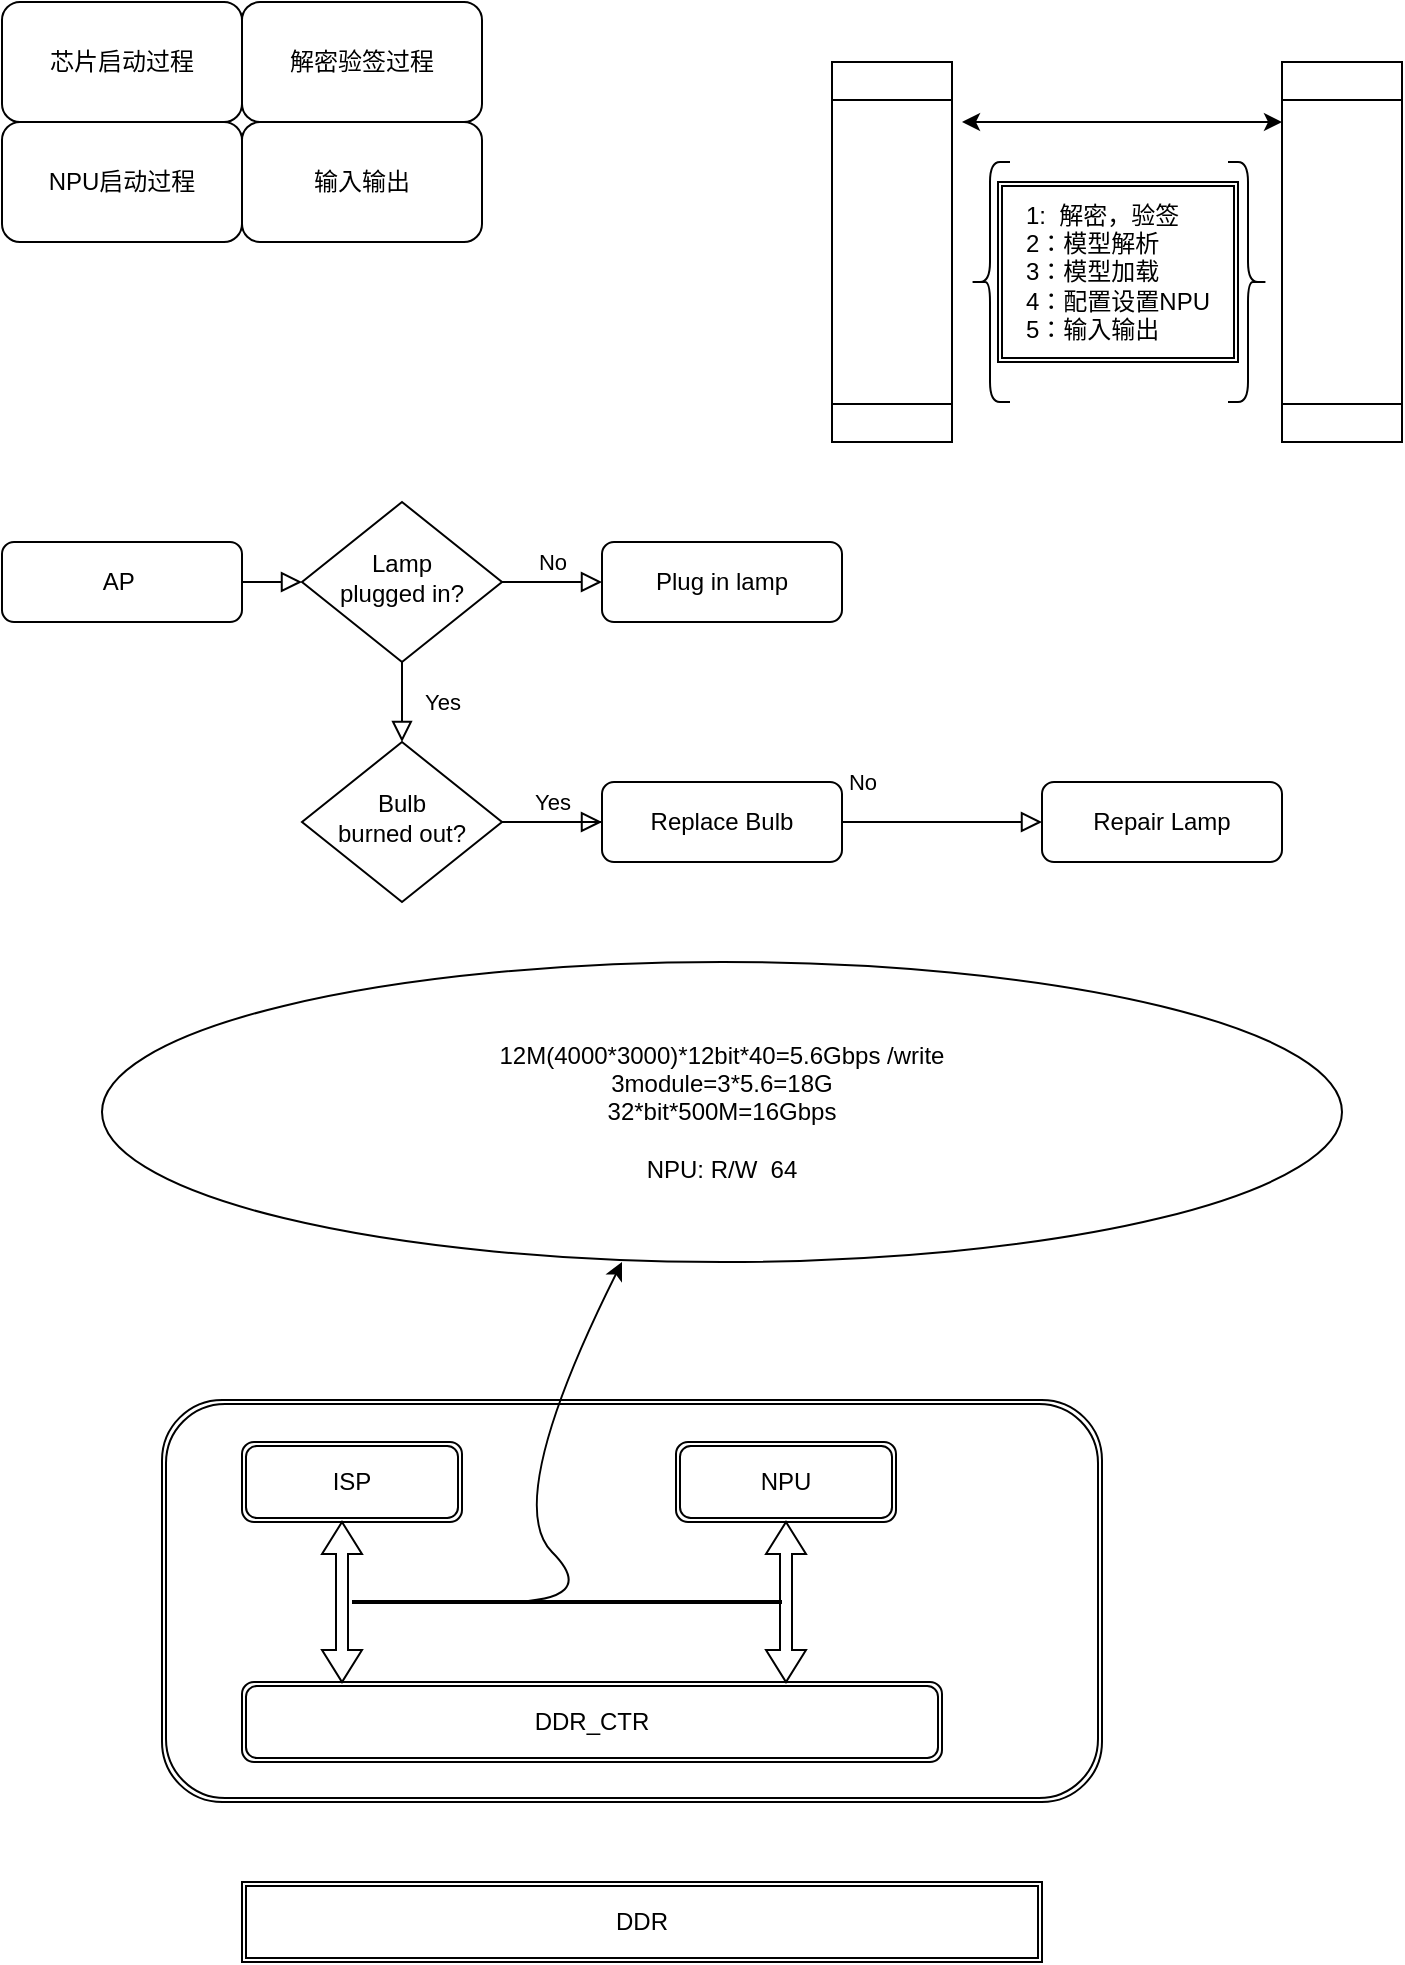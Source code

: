 <mxfile version="14.8.4" type="github">
  <diagram id="C5RBs43oDa-KdzZeNtuy" name="Page-1">
    <mxGraphModel dx="1221" dy="644" grid="1" gridSize="10" guides="1" tooltips="1" connect="1" arrows="1" fold="1" page="1" pageScale="1" pageWidth="827" pageHeight="1169" math="0" shadow="0">
      <root>
        <mxCell id="WIyWlLk6GJQsqaUBKTNV-0" />
        <mxCell id="WIyWlLk6GJQsqaUBKTNV-1" parent="WIyWlLk6GJQsqaUBKTNV-0" />
        <mxCell id="WIyWlLk6GJQsqaUBKTNV-2" value="" style="rounded=0;html=1;jettySize=auto;orthogonalLoop=1;fontSize=11;endArrow=block;endFill=0;endSize=8;strokeWidth=1;shadow=0;labelBackgroundColor=none;edgeStyle=orthogonalEdgeStyle;" parent="WIyWlLk6GJQsqaUBKTNV-1" source="WIyWlLk6GJQsqaUBKTNV-3" target="WIyWlLk6GJQsqaUBKTNV-6" edge="1">
          <mxGeometry relative="1" as="geometry" />
        </mxCell>
        <mxCell id="WIyWlLk6GJQsqaUBKTNV-3" value="AP&amp;nbsp;" style="rounded=1;whiteSpace=wrap;html=1;fontSize=12;glass=0;strokeWidth=1;shadow=0;" parent="WIyWlLk6GJQsqaUBKTNV-1" vertex="1">
          <mxGeometry x="40" y="290" width="120" height="40" as="geometry" />
        </mxCell>
        <mxCell id="WIyWlLk6GJQsqaUBKTNV-4" value="Yes" style="rounded=0;html=1;jettySize=auto;orthogonalLoop=1;fontSize=11;endArrow=block;endFill=0;endSize=8;strokeWidth=1;shadow=0;labelBackgroundColor=none;edgeStyle=orthogonalEdgeStyle;" parent="WIyWlLk6GJQsqaUBKTNV-1" source="WIyWlLk6GJQsqaUBKTNV-6" target="WIyWlLk6GJQsqaUBKTNV-10" edge="1">
          <mxGeometry y="20" relative="1" as="geometry">
            <mxPoint as="offset" />
          </mxGeometry>
        </mxCell>
        <mxCell id="WIyWlLk6GJQsqaUBKTNV-5" value="No" style="edgeStyle=orthogonalEdgeStyle;rounded=0;html=1;jettySize=auto;orthogonalLoop=1;fontSize=11;endArrow=block;endFill=0;endSize=8;strokeWidth=1;shadow=0;labelBackgroundColor=none;" parent="WIyWlLk6GJQsqaUBKTNV-1" source="WIyWlLk6GJQsqaUBKTNV-6" target="WIyWlLk6GJQsqaUBKTNV-7" edge="1">
          <mxGeometry y="10" relative="1" as="geometry">
            <mxPoint as="offset" />
          </mxGeometry>
        </mxCell>
        <mxCell id="WIyWlLk6GJQsqaUBKTNV-6" value="Lamp&lt;br&gt;plugged in?" style="rhombus;whiteSpace=wrap;html=1;shadow=0;fontFamily=Helvetica;fontSize=12;align=center;strokeWidth=1;spacing=6;spacingTop=-4;" parent="WIyWlLk6GJQsqaUBKTNV-1" vertex="1">
          <mxGeometry x="190" y="270" width="100" height="80" as="geometry" />
        </mxCell>
        <mxCell id="WIyWlLk6GJQsqaUBKTNV-7" value="Plug in lamp" style="rounded=1;whiteSpace=wrap;html=1;fontSize=12;glass=0;strokeWidth=1;shadow=0;" parent="WIyWlLk6GJQsqaUBKTNV-1" vertex="1">
          <mxGeometry x="340" y="290" width="120" height="40" as="geometry" />
        </mxCell>
        <mxCell id="WIyWlLk6GJQsqaUBKTNV-8" value="No" style="rounded=0;html=1;jettySize=auto;orthogonalLoop=1;fontSize=11;endArrow=block;endFill=0;endSize=8;strokeWidth=1;shadow=0;labelBackgroundColor=none;edgeStyle=orthogonalEdgeStyle;" parent="WIyWlLk6GJQsqaUBKTNV-1" source="WIyWlLk6GJQsqaUBKTNV-10" target="WIyWlLk6GJQsqaUBKTNV-11" edge="1">
          <mxGeometry x="0.333" y="20" relative="1" as="geometry">
            <mxPoint as="offset" />
          </mxGeometry>
        </mxCell>
        <mxCell id="WIyWlLk6GJQsqaUBKTNV-9" value="Yes" style="edgeStyle=orthogonalEdgeStyle;rounded=0;html=1;jettySize=auto;orthogonalLoop=1;fontSize=11;endArrow=block;endFill=0;endSize=8;strokeWidth=1;shadow=0;labelBackgroundColor=none;" parent="WIyWlLk6GJQsqaUBKTNV-1" source="WIyWlLk6GJQsqaUBKTNV-10" target="WIyWlLk6GJQsqaUBKTNV-12" edge="1">
          <mxGeometry y="10" relative="1" as="geometry">
            <mxPoint as="offset" />
          </mxGeometry>
        </mxCell>
        <mxCell id="WIyWlLk6GJQsqaUBKTNV-10" value="Bulb&lt;br&gt;burned out?" style="rhombus;whiteSpace=wrap;html=1;shadow=0;fontFamily=Helvetica;fontSize=12;align=center;strokeWidth=1;spacing=6;spacingTop=-4;" parent="WIyWlLk6GJQsqaUBKTNV-1" vertex="1">
          <mxGeometry x="190" y="390" width="100" height="80" as="geometry" />
        </mxCell>
        <mxCell id="WIyWlLk6GJQsqaUBKTNV-11" value="Repair Lamp" style="rounded=1;whiteSpace=wrap;html=1;fontSize=12;glass=0;strokeWidth=1;shadow=0;" parent="WIyWlLk6GJQsqaUBKTNV-1" vertex="1">
          <mxGeometry x="560" y="410" width="120" height="40" as="geometry" />
        </mxCell>
        <mxCell id="WIyWlLk6GJQsqaUBKTNV-12" value="Replace Bulb" style="rounded=1;whiteSpace=wrap;html=1;fontSize=12;glass=0;strokeWidth=1;shadow=0;" parent="WIyWlLk6GJQsqaUBKTNV-1" vertex="1">
          <mxGeometry x="340" y="410" width="120" height="40" as="geometry" />
        </mxCell>
        <mxCell id="GWDULUozMpWC_BCIRvtk-0" value="" style="shape=ext;double=1;rounded=1;whiteSpace=wrap;html=1;" parent="WIyWlLk6GJQsqaUBKTNV-1" vertex="1">
          <mxGeometry x="120" y="719" width="470" height="201" as="geometry" />
        </mxCell>
        <mxCell id="GWDULUozMpWC_BCIRvtk-3" value="ISP" style="shape=ext;double=1;rounded=1;whiteSpace=wrap;html=1;flipV=0;" parent="WIyWlLk6GJQsqaUBKTNV-1" vertex="1">
          <mxGeometry x="160" y="740" width="110" height="40" as="geometry" />
        </mxCell>
        <mxCell id="GWDULUozMpWC_BCIRvtk-4" value="NPU" style="shape=ext;double=1;rounded=1;whiteSpace=wrap;html=1;flipV=0;" parent="WIyWlLk6GJQsqaUBKTNV-1" vertex="1">
          <mxGeometry x="377" y="740" width="110" height="40" as="geometry" />
        </mxCell>
        <mxCell id="GWDULUozMpWC_BCIRvtk-5" value="DDR_CTR" style="shape=ext;double=1;rounded=1;whiteSpace=wrap;html=1;" parent="WIyWlLk6GJQsqaUBKTNV-1" vertex="1">
          <mxGeometry x="160" y="860" width="350" height="40" as="geometry" />
        </mxCell>
        <mxCell id="GWDULUozMpWC_BCIRvtk-6" value="" style="shape=doubleArrow;direction=south;whiteSpace=wrap;html=1;" parent="WIyWlLk6GJQsqaUBKTNV-1" vertex="1">
          <mxGeometry x="200" y="780" width="20" height="80" as="geometry" />
        </mxCell>
        <mxCell id="GWDULUozMpWC_BCIRvtk-7" value="" style="shape=doubleArrow;direction=south;whiteSpace=wrap;html=1;" parent="WIyWlLk6GJQsqaUBKTNV-1" vertex="1">
          <mxGeometry x="422" y="780" width="20" height="80" as="geometry" />
        </mxCell>
        <mxCell id="GWDULUozMpWC_BCIRvtk-8" value="DDR" style="shape=ext;double=1;rounded=0;whiteSpace=wrap;html=1;" parent="WIyWlLk6GJQsqaUBKTNV-1" vertex="1">
          <mxGeometry x="160" y="960" width="400" height="40" as="geometry" />
        </mxCell>
        <mxCell id="GWDULUozMpWC_BCIRvtk-10" value="" style="line;strokeWidth=2;direction=south;html=1;rotation=-90;" parent="WIyWlLk6GJQsqaUBKTNV-1" vertex="1">
          <mxGeometry x="317.5" y="712.5" width="10" height="215" as="geometry" />
        </mxCell>
        <mxCell id="GWDULUozMpWC_BCIRvtk-12" value="" style="curved=1;endArrow=classic;html=1;" parent="WIyWlLk6GJQsqaUBKTNV-1" edge="1">
          <mxGeometry width="50" height="50" relative="1" as="geometry">
            <mxPoint x="290" y="820" as="sourcePoint" />
            <mxPoint x="350" y="650" as="targetPoint" />
            <Array as="points">
              <mxPoint x="340" y="820" />
              <mxPoint x="290" y="770" />
            </Array>
          </mxGeometry>
        </mxCell>
        <mxCell id="GWDULUozMpWC_BCIRvtk-13" value="12M(4000*3000)*12bit*40=5.6Gbps /write&lt;br&gt;3module=3*5.6=18G&lt;br&gt;32*bit*500M=16Gbps&lt;br&gt;&lt;br&gt;NPU: R/W&amp;nbsp; 64" style="ellipse;whiteSpace=wrap;html=1;" parent="WIyWlLk6GJQsqaUBKTNV-1" vertex="1">
          <mxGeometry x="90" y="500" width="620" height="150" as="geometry" />
        </mxCell>
        <mxCell id="GWDULUozMpWC_BCIRvtk-15" value="" style="shape=process;whiteSpace=wrap;html=1;backgroundOutline=1;rotation=90;" parent="WIyWlLk6GJQsqaUBKTNV-1" vertex="1">
          <mxGeometry x="615" y="115" width="190" height="60" as="geometry" />
        </mxCell>
        <mxCell id="GWDULUozMpWC_BCIRvtk-16" value="" style="endArrow=classic;startArrow=classic;html=1;" parent="WIyWlLk6GJQsqaUBKTNV-1" edge="1">
          <mxGeometry width="50" height="50" relative="1" as="geometry">
            <mxPoint x="520" y="80" as="sourcePoint" />
            <mxPoint x="680" y="80" as="targetPoint" />
            <Array as="points">
              <mxPoint x="610" y="80" />
            </Array>
          </mxGeometry>
        </mxCell>
        <mxCell id="GWDULUozMpWC_BCIRvtk-17" value="" style="shape=curlyBracket;whiteSpace=wrap;html=1;rounded=1;" parent="WIyWlLk6GJQsqaUBKTNV-1" vertex="1">
          <mxGeometry x="524" y="100" width="20" height="120" as="geometry" />
        </mxCell>
        <mxCell id="GWDULUozMpWC_BCIRvtk-18" value="" style="shape=curlyBracket;whiteSpace=wrap;html=1;rounded=1;flipH=1;" parent="WIyWlLk6GJQsqaUBKTNV-1" vertex="1">
          <mxGeometry x="653" y="100" width="20" height="120" as="geometry" />
        </mxCell>
        <mxCell id="GWDULUozMpWC_BCIRvtk-20" value="&lt;div style=&quot;text-align: left&quot;&gt;&lt;span&gt;1:&amp;nbsp; 解密，验签&lt;/span&gt;&lt;/div&gt;&lt;div style=&quot;text-align: left&quot;&gt;&lt;span&gt;2：模型解析&lt;/span&gt;&lt;/div&gt;&lt;div style=&quot;text-align: left&quot;&gt;&lt;span&gt;3：模型加载&lt;/span&gt;&lt;/div&gt;&lt;div style=&quot;text-align: left&quot;&gt;&lt;span&gt;4：配置设置NPU&lt;/span&gt;&lt;/div&gt;&lt;div style=&quot;text-align: left&quot;&gt;&lt;span&gt;5：输入输出&lt;/span&gt;&lt;/div&gt;" style="shape=ext;double=1;rounded=0;whiteSpace=wrap;html=1;" parent="WIyWlLk6GJQsqaUBKTNV-1" vertex="1">
          <mxGeometry x="538" y="110" width="120" height="90" as="geometry" />
        </mxCell>
        <mxCell id="GWDULUozMpWC_BCIRvtk-21" value="" style="shape=process;whiteSpace=wrap;html=1;backgroundOutline=1;rotation=90;" parent="WIyWlLk6GJQsqaUBKTNV-1" vertex="1">
          <mxGeometry x="390" y="115" width="190" height="60" as="geometry" />
        </mxCell>
        <mxCell id="rHONE3shHg6yAWBH-fY9-0" value="解密验签过程" style="rounded=1;whiteSpace=wrap;html=1;" vertex="1" parent="WIyWlLk6GJQsqaUBKTNV-1">
          <mxGeometry x="160" y="20" width="120" height="60" as="geometry" />
        </mxCell>
        <mxCell id="rHONE3shHg6yAWBH-fY9-1" value="芯片启动过程" style="rounded=1;whiteSpace=wrap;html=1;" vertex="1" parent="WIyWlLk6GJQsqaUBKTNV-1">
          <mxGeometry x="40" y="20" width="120" height="60" as="geometry" />
        </mxCell>
        <mxCell id="rHONE3shHg6yAWBH-fY9-2" value="NPU启动过程" style="rounded=1;whiteSpace=wrap;html=1;" vertex="1" parent="WIyWlLk6GJQsqaUBKTNV-1">
          <mxGeometry x="40" y="80" width="120" height="60" as="geometry" />
        </mxCell>
        <mxCell id="rHONE3shHg6yAWBH-fY9-3" value="输入输出" style="rounded=1;whiteSpace=wrap;html=1;" vertex="1" parent="WIyWlLk6GJQsqaUBKTNV-1">
          <mxGeometry x="160" y="80" width="120" height="60" as="geometry" />
        </mxCell>
      </root>
    </mxGraphModel>
  </diagram>
</mxfile>
